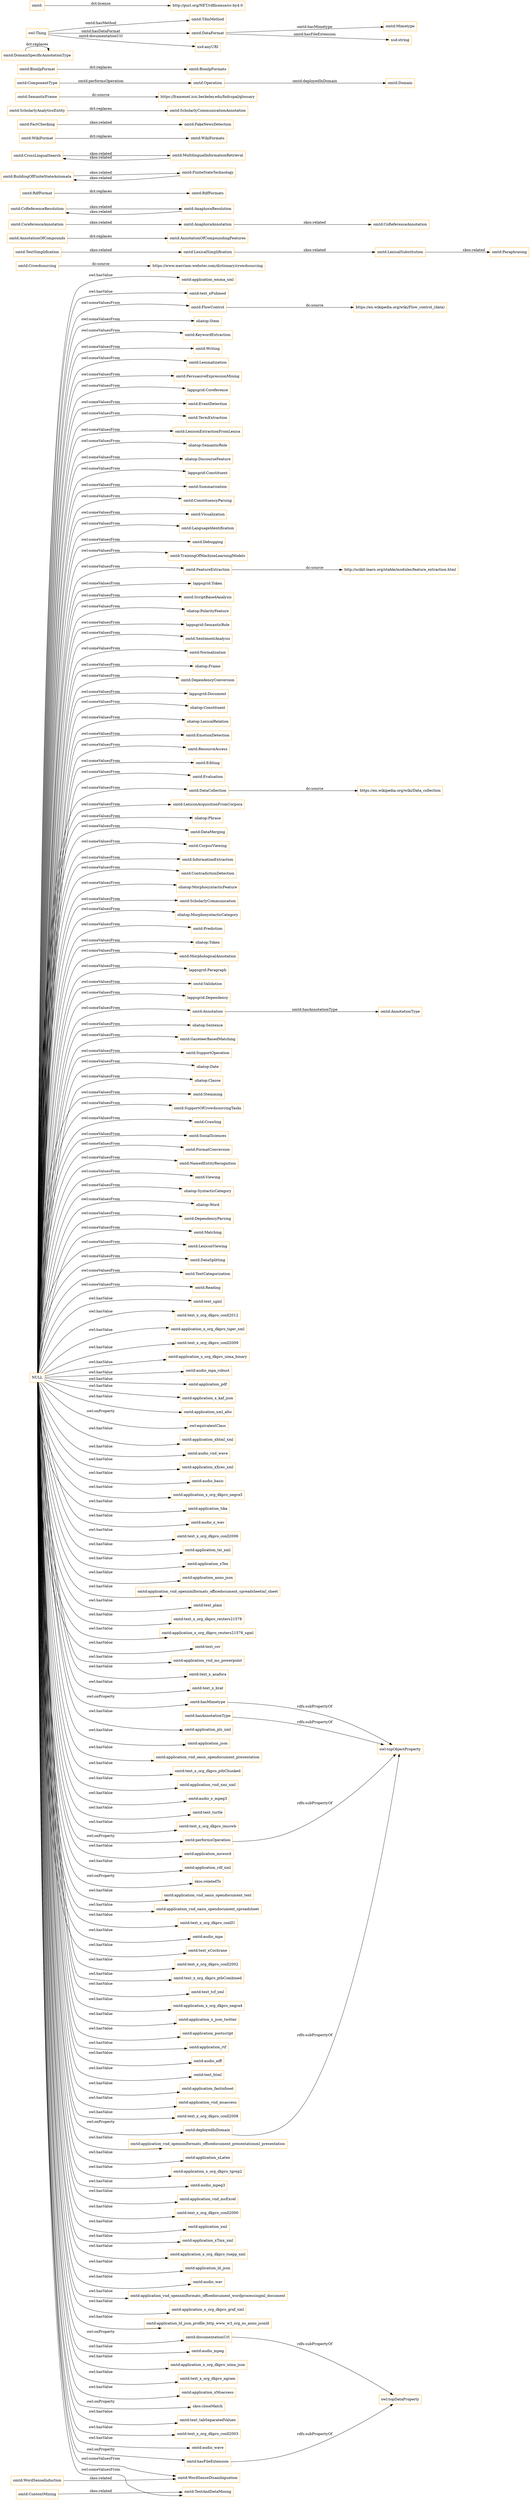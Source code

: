 digraph ar2dtool_diagram { 
rankdir=LR;
size="1501"
node [shape = rectangle, color="orange"]; "omtd:FlowControl" "oliatop:Stem" "omtd:KeywordExtraction" "omtd:Writing" "omtd:Lemmatization" "omtd:PersuasiveExpressionMining" "lappsgrid:Coreference" "omtd:ContentMining" "omtd:Crowdsourcing" "omtd:EventDetection" "omtd:TermExtraction" "omtd:LexiconExtractionFromLexica" "omtd:AnnotationType" "oliatop:SemanticRole" "oliatop:DiscourseFeature" "omtd:Paraphrasing" "omtd:AnnotationOfCompoundingFeatures" "lappsgrid:Constituent" "omtd:Summarization" "omtd:AnaphoraAnnotation" "omtd:ConstituencyParsing" "omtd:Visualization" "omtd:LanguageIdentification" "omtd:Debugging" "omtd:TrainingOfMachineLearningModels" "omtd:CoReferenceResolution" "omtd:FeatureExtraction" "lappsgrid:Token" "omtd:ScriptBasedAnalysis" "omtd:RdfFormats" "oliatop:PolarityFeature" "omtd:BuildingOfFiniteStateAutomata" "lappsgrid:SemanticRole" "omtd:SentimentAnalysis" "omtd:CrossLingualSearch" "omtd:Normalization" "oliatop:Frame" "omtd:LexicalSimplification" "omtd:DependencyConversion" "lappsgrid:Document" "omtd:WikiFormat" "oliatop:Constituent" "oliatop:LexicalRelation" "omtd:EmotionDetection" "omtd:TextSimplification" "omtd:RdfFormat" "omtd:ResourceAccess" "omtd:FakeNewsDetection" "omtd:Editing" "omtd:Evaluation" "omtd:ScholarlyAnalyticsEntity" "omtd:DataCollection" "omtd:LexiconAcquisitionFromCorpora" "oliatop:Phrase" "omtd:DataMerging" "omtd:CorpusViewing" "omtd:InformationExtraction" "omtd:SemanticFrame" "omtd:ContradictionDetection" "oliatop:MorphosyntacticFeature" "omtd:ScholarlyCommunication" "oliatop:MorphosyntacticCategory" "omtd:Prediction" "omtd:WordSenseInduction" "omtd:FiniteStateTechnology" "oliatop:Token" "omtd:Operation" "omtd:WikiFormats" "omtd:BionlpFormat" "omtd:FactChecking" "omtd:MultilingualInformationRetrieval" "omtd:MorphologicalAnnotation" "omtd:DomainSpecificAnnotationType" "lappsgrid:Paragraph" "omtd:Validation" "omtd:AnaphoraResolution" "omtd:ComponentType" "lappsgrid:Dependency" "omtd:Annotation" "oliatop:Sentence" "omtd:GazeteerBasedMatching" "omtd:SupportOperation" "oliatop:Date" "omtd:LexicalSubstitution" "oliatop:Clause" "omtd:WordSenseDisambiguation" "omtd:ScholarlyCommunicationAnnotation" "omtd:Stemming" "omtd:SupportOfCrowdsourcingTasks" "omtd:Crawling" "omtd:SocialSciences" "omtd:FormatConversion" "omtd:Domain" "omtd:NamedEntityRecognition" "omtd:Viewing" "oliatop:SyntacticCategory" "oliatop:Word" "omtd:TextAndDataMining" "omtd:DependencyParsing" "omtd:TdmMethod" "omtd:Mimetype" "omtd:Matching" "omtd:LexiconViewing" "omtd:DataSplitting" "omtd:TextCategorization" "omtd:CoreferenceAnnotation" "omtd:Reading" "omtd:AnnotationOfCompounds" "omtd:BionlpFormats" "omtd:DataFormat" ; /*classes style*/
	"omtd:FactChecking" -> "omtd:FakeNewsDetection" [ label = "skos:related" ];
	"NULL" -> "omtd:text_sgml" [ label = "owl:hasValue" ];
	"NULL" -> "omtd:Crawling" [ label = "owl:someValuesFrom" ];
	"NULL" -> "omtd:text_x_org_dkpro_conll2012" [ label = "owl:hasValue" ];
	"NULL" -> "omtd:application_x_org_dkpro_tiger_xml" [ label = "owl:hasValue" ];
	"NULL" -> "omtd:text_x_org_dkpro_conll2009" [ label = "owl:hasValue" ];
	"NULL" -> "omtd:application_x_org_dkpro_uima_binary" [ label = "owl:hasValue" ];
	"NULL" -> "omtd:audio_mpa_robust" [ label = "owl:hasValue" ];
	"NULL" -> "omtd:application_pdf" [ label = "owl:hasValue" ];
	"NULL" -> "omtd:application_x_kaf_json" [ label = "owl:hasValue" ];
	"NULL" -> "omtd:application_xml_alto" [ label = "owl:hasValue" ];
	"NULL" -> "omtd:FlowControl" [ label = "owl:someValuesFrom" ];
	"NULL" -> "owl:equivalentClass" [ label = "owl:onProperty" ];
	"NULL" -> "omtd:GazeteerBasedMatching" [ label = "owl:someValuesFrom" ];
	"NULL" -> "omtd:TermExtraction" [ label = "owl:someValuesFrom" ];
	"NULL" -> "omtd:ContradictionDetection" [ label = "owl:someValuesFrom" ];
	"NULL" -> "omtd:application_xhtml_xml" [ label = "owl:hasValue" ];
	"NULL" -> "omtd:Matching" [ label = "owl:someValuesFrom" ];
	"NULL" -> "omtd:TrainingOfMachineLearningModels" [ label = "owl:someValuesFrom" ];
	"NULL" -> "omtd:EmotionDetection" [ label = "owl:someValuesFrom" ];
	"NULL" -> "lappsgrid:SemanticRole" [ label = "owl:someValuesFrom" ];
	"NULL" -> "oliatop:MorphosyntacticCategory" [ label = "owl:someValuesFrom" ];
	"NULL" -> "omtd:audio_vnd_wave" [ label = "owl:hasValue" ];
	"NULL" -> "omtd:Normalization" [ label = "owl:someValuesFrom" ];
	"NULL" -> "omtd:DependencyParsing" [ label = "owl:someValuesFrom" ];
	"NULL" -> "omtd:KeywordExtraction" [ label = "owl:someValuesFrom" ];
	"NULL" -> "omtd:application_xXces_xml" [ label = "owl:hasValue" ];
	"NULL" -> "lappsgrid:Document" [ label = "owl:someValuesFrom" ];
	"NULL" -> "omtd:audio_basic" [ label = "owl:hasValue" ];
	"NULL" -> "omtd:LexiconExtractionFromLexica" [ label = "owl:someValuesFrom" ];
	"NULL" -> "omtd:application_x_org_dkpro_negra3" [ label = "owl:hasValue" ];
	"NULL" -> "lappsgrid:Constituent" [ label = "owl:someValuesFrom" ];
	"NULL" -> "omtd:application_tika" [ label = "owl:hasValue" ];
	"NULL" -> "omtd:audio_x_wav" [ label = "owl:hasValue" ];
	"NULL" -> "omtd:text_x_org_dkpro_conll2006" [ label = "owl:hasValue" ];
	"NULL" -> "omtd:application_tei_xml" [ label = "owl:hasValue" ];
	"NULL" -> "oliatop:PolarityFeature" [ label = "owl:someValuesFrom" ];
	"NULL" -> "omtd:application_xTex" [ label = "owl:hasValue" ];
	"NULL" -> "omtd:application_anno_json" [ label = "owl:hasValue" ];
	"NULL" -> "oliatop:Stem" [ label = "owl:someValuesFrom" ];
	"NULL" -> "omtd:application_vnd_openxmlformats_officedocument_spreadsheetml_sheet" [ label = "owl:hasValue" ];
	"NULL" -> "omtd:text_plain" [ label = "owl:hasValue" ];
	"NULL" -> "omtd:text_x_org_dkpro_reuters21578" [ label = "owl:hasValue" ];
	"NULL" -> "omtd:application_x_org_dkpro_reuters21578_sgml" [ label = "owl:hasValue" ];
	"NULL" -> "omtd:NamedEntityRecognition" [ label = "owl:someValuesFrom" ];
	"NULL" -> "omtd:WordSenseDisambiguation" [ label = "owl:someValuesFrom" ];
	"NULL" -> "omtd:text_csv" [ label = "owl:hasValue" ];
	"NULL" -> "oliatop:Clause" [ label = "owl:someValuesFrom" ];
	"NULL" -> "omtd:application_vnd_ms_powerpoint" [ label = "owl:hasValue" ];
	"NULL" -> "omtd:text_x_anafora" [ label = "owl:hasValue" ];
	"NULL" -> "omtd:text_x_brat" [ label = "owl:hasValue" ];
	"NULL" -> "oliatop:MorphosyntacticFeature" [ label = "owl:someValuesFrom" ];
	"NULL" -> "omtd:performsOperation" [ label = "owl:onProperty" ];
	"NULL" -> "omtd:MorphologicalAnnotation" [ label = "owl:someValuesFrom" ];
	"NULL" -> "omtd:hasFileExtension" [ label = "owl:onProperty" ];
	"NULL" -> "omtd:application_pls_xml" [ label = "owl:hasValue" ];
	"NULL" -> "oliatop:SemanticRole" [ label = "owl:someValuesFrom" ];
	"NULL" -> "omtd:application_json" [ label = "owl:hasValue" ];
	"NULL" -> "omtd:application_vnd_oasis_opendocument_presentation" [ label = "owl:hasValue" ];
	"NULL" -> "omtd:Annotation" [ label = "owl:someValuesFrom" ];
	"NULL" -> "omtd:text_x_org_dkpro_ptbChunked" [ label = "owl:hasValue" ];
	"NULL" -> "omtd:application_vnd_xmi_xml" [ label = "owl:hasValue" ];
	"NULL" -> "omtd:InformationExtraction" [ label = "owl:someValuesFrom" ];
	"NULL" -> "oliatop:LexicalRelation" [ label = "owl:someValuesFrom" ];
	"NULL" -> "omtd:audio_x_mpeg3" [ label = "owl:hasValue" ];
	"NULL" -> "omtd:text_turtle" [ label = "owl:hasValue" ];
	"NULL" -> "omtd:text_x_org_dkpro_imscwb" [ label = "owl:hasValue" ];
	"NULL" -> "omtd:Debugging" [ label = "owl:someValuesFrom" ];
	"NULL" -> "oliatop:Token" [ label = "owl:someValuesFrom" ];
	"NULL" -> "oliatop:Constituent" [ label = "owl:someValuesFrom" ];
	"NULL" -> "omtd:Lemmatization" [ label = "owl:someValuesFrom" ];
	"NULL" -> "omtd:FeatureExtraction" [ label = "owl:someValuesFrom" ];
	"NULL" -> "omtd:Summarization" [ label = "owl:someValuesFrom" ];
	"NULL" -> "omtd:deployedInDomain" [ label = "owl:onProperty" ];
	"NULL" -> "omtd:ResourceAccess" [ label = "owl:someValuesFrom" ];
	"NULL" -> "oliatop:Frame" [ label = "owl:someValuesFrom" ];
	"NULL" -> "omtd:Viewing" [ label = "owl:someValuesFrom" ];
	"NULL" -> "omtd:application_msword" [ label = "owl:hasValue" ];
	"NULL" -> "omtd:application_rdf_xml" [ label = "owl:hasValue" ];
	"NULL" -> "skos:relatedTo" [ label = "owl:onProperty" ];
	"NULL" -> "omtd:LanguageIdentification" [ label = "owl:someValuesFrom" ];
	"NULL" -> "omtd:Stemming" [ label = "owl:someValuesFrom" ];
	"NULL" -> "oliatop:SyntacticCategory" [ label = "owl:someValuesFrom" ];
	"NULL" -> "omtd:Prediction" [ label = "owl:someValuesFrom" ];
	"NULL" -> "omtd:application_vnd_oasis_opendocument_text" [ label = "owl:hasValue" ];
	"NULL" -> "omtd:application_vnd_oasis_opendocument_spreadsheet" [ label = "owl:hasValue" ];
	"NULL" -> "omtd:text_x_org_dkpro_conllU" [ label = "owl:hasValue" ];
	"NULL" -> "omtd:Visualization" [ label = "owl:someValuesFrom" ];
	"NULL" -> "omtd:audio_mpa" [ label = "owl:hasValue" ];
	"NULL" -> "omtd:text_xCochrane" [ label = "owl:hasValue" ];
	"NULL" -> "omtd:DependencyConversion" [ label = "owl:someValuesFrom" ];
	"NULL" -> "omtd:text_x_org_dkpro_conll2002" [ label = "owl:hasValue" ];
	"NULL" -> "omtd:text_x_org_dkpro_ptbCombined" [ label = "owl:hasValue" ];
	"NULL" -> "oliatop:DiscourseFeature" [ label = "owl:someValuesFrom" ];
	"NULL" -> "omtd:text_tcf_xml" [ label = "owl:hasValue" ];
	"NULL" -> "omtd:application_x_org_dkpro_negra4" [ label = "owl:hasValue" ];
	"NULL" -> "omtd:SupportOfCrowdsourcingTasks" [ label = "owl:someValuesFrom" ];
	"NULL" -> "omtd:application_x_json_twitter" [ label = "owl:hasValue" ];
	"NULL" -> "omtd:Reading" [ label = "owl:someValuesFrom" ];
	"NULL" -> "omtd:application_postscript" [ label = "owl:hasValue" ];
	"NULL" -> "omtd:LexiconAcquisitionFromCorpora" [ label = "owl:someValuesFrom" ];
	"NULL" -> "omtd:application_rtf" [ label = "owl:hasValue" ];
	"NULL" -> "omtd:audio_aiff" [ label = "owl:hasValue" ];
	"NULL" -> "omtd:DataSplitting" [ label = "owl:someValuesFrom" ];
	"NULL" -> "omtd:Editing" [ label = "owl:someValuesFrom" ];
	"NULL" -> "omtd:text_html" [ label = "owl:hasValue" ];
	"NULL" -> "omtd:application_fastinfoset" [ label = "owl:hasValue" ];
	"NULL" -> "omtd:application_vnd_msaccess" [ label = "owl:hasValue" ];
	"NULL" -> "omtd:text_x_org_dkpro_conll2008" [ label = "owl:hasValue" ];
	"NULL" -> "omtd:hasMimetype" [ label = "owl:onProperty" ];
	"NULL" -> "omtd:application_vnd_openxmlformats_officedocument_presentationml_presentation" [ label = "owl:hasValue" ];
	"NULL" -> "omtd:application_xLatex" [ label = "owl:hasValue" ];
	"NULL" -> "omtd:DataCollection" [ label = "owl:someValuesFrom" ];
	"NULL" -> "oliatop:Sentence" [ label = "owl:someValuesFrom" ];
	"NULL" -> "omtd:Writing" [ label = "owl:someValuesFrom" ];
	"NULL" -> "omtd:application_x_org_dkpro_tgrep2" [ label = "owl:hasValue" ];
	"NULL" -> "omtd:audio_mpeg3" [ label = "owl:hasValue" ];
	"NULL" -> "omtd:ScholarlyCommunication" [ label = "owl:someValuesFrom" ];
	"NULL" -> "omtd:application_vnd_msExcel" [ label = "owl:hasValue" ];
	"NULL" -> "omtd:SupportOperation" [ label = "owl:someValuesFrom" ];
	"NULL" -> "omtd:text_x_org_dkpro_conll2000" [ label = "owl:hasValue" ];
	"NULL" -> "omtd:application_xml" [ label = "owl:hasValue" ];
	"NULL" -> "omtd:application_xTmx_xml" [ label = "owl:hasValue" ];
	"NULL" -> "oliatop:Date" [ label = "owl:someValuesFrom" ];
	"NULL" -> "omtd:application_x_org_dkpro_tuepp_xml" [ label = "owl:hasValue" ];
	"NULL" -> "omtd:SentimentAnalysis" [ label = "owl:someValuesFrom" ];
	"NULL" -> "omtd:application_ld_json" [ label = "owl:hasValue" ];
	"NULL" -> "omtd:ScriptBasedAnalysis" [ label = "owl:someValuesFrom" ];
	"NULL" -> "omtd:Evaluation" [ label = "owl:someValuesFrom" ];
	"NULL" -> "omtd:CorpusViewing" [ label = "owl:someValuesFrom" ];
	"NULL" -> "omtd:Validation" [ label = "owl:someValuesFrom" ];
	"NULL" -> "omtd:audio_wav" [ label = "owl:hasValue" ];
	"NULL" -> "omtd:application_vnd_openxmlformats_officedocument_wordprocessingml_document" [ label = "owl:hasValue" ];
	"NULL" -> "omtd:LexiconViewing" [ label = "owl:someValuesFrom" ];
	"NULL" -> "omtd:application_x_org_dkpro_graf_xml" [ label = "owl:hasValue" ];
	"NULL" -> "omtd:TextCategorization" [ label = "owl:someValuesFrom" ];
	"NULL" -> "omtd:application_ld_json_profile_http_www_w3_org_ns_anno_jsonld" [ label = "owl:hasValue" ];
	"NULL" -> "lappsgrid:Token" [ label = "owl:someValuesFrom" ];
	"NULL" -> "omtd:documentationUrl" [ label = "owl:onProperty" ];
	"NULL" -> "oliatop:Word" [ label = "owl:someValuesFrom" ];
	"NULL" -> "oliatop:Phrase" [ label = "owl:someValuesFrom" ];
	"NULL" -> "omtd:audio_mpeg" [ label = "owl:hasValue" ];
	"NULL" -> "omtd:PersuasiveExpressionMining" [ label = "owl:someValuesFrom" ];
	"NULL" -> "omtd:application_x_org_dkpro_uima_json" [ label = "owl:hasValue" ];
	"NULL" -> "lappsgrid:Dependency" [ label = "owl:someValuesFrom" ];
	"NULL" -> "omtd:text_x_org_dkpro_ngram" [ label = "owl:hasValue" ];
	"NULL" -> "omtd:application_xMsaccess" [ label = "owl:hasValue" ];
	"NULL" -> "skos:closeMatch" [ label = "owl:onProperty" ];
	"NULL" -> "omtd:text_tabSeparatedValues" [ label = "owl:hasValue" ];
	"NULL" -> "lappsgrid:Coreference" [ label = "owl:someValuesFrom" ];
	"NULL" -> "omtd:EventDetection" [ label = "owl:someValuesFrom" ];
	"NULL" -> "omtd:SocialSciences" [ label = "owl:someValuesFrom" ];
	"NULL" -> "omtd:DataMerging" [ label = "owl:someValuesFrom" ];
	"NULL" -> "omtd:TextAndDataMining" [ label = "owl:someValuesFrom" ];
	"NULL" -> "lappsgrid:Paragraph" [ label = "owl:someValuesFrom" ];
	"NULL" -> "omtd:text_x_org_dkpro_conll2003" [ label = "owl:hasValue" ];
	"NULL" -> "omtd:audio_wave" [ label = "owl:hasValue" ];
	"NULL" -> "omtd:application_emma_xml" [ label = "owl:hasValue" ];
	"NULL" -> "omtd:text_xPubmed" [ label = "owl:hasValue" ];
	"NULL" -> "omtd:ConstituencyParsing" [ label = "owl:someValuesFrom" ];
	"NULL" -> "omtd:FormatConversion" [ label = "owl:someValuesFrom" ];
	"omtd:CoReferenceResolution" -> "omtd:AnaphoraResolution" [ label = "skos:related" ];
	"omtd:documentationUrl" -> "owl:topDataProperty" [ label = "rdfs:subPropertyOf" ];
	"omtd:hasAnnotationType" -> "owl:topObjectProperty" [ label = "rdfs:subPropertyOf" ];
	"omtd:hasMimetype" -> "owl:topObjectProperty" [ label = "rdfs:subPropertyOf" ];
	"omtd:FeatureExtraction" -> "http://scikit-learn.org/stable/modules/feature_extraction.html" [ label = "dc:source" ];
	"omtd:ScholarlyAnalyticsEntity" -> "omtd:ScholarlyCommunicationAnnotation" [ label = "dct:replaces" ];
	"omtd:FlowControl" -> "https://en.wikipedia.org/wiki/Flow_control_(data)" [ label = "dc:source" ];
	"omtd:CoreferenceAnnotation" -> "omtd:AnaphoraAnnotation" [ label = "skos:related" ];
	"omtd:FiniteStateTechnology" -> "omtd:BuildingOfFiniteStateAutomata" [ label = "skos:related" ];
	"omtd:MultilingualInformationRetrieval" -> "omtd:CrossLingualSearch" [ label = "skos:related" ];
	"omtd:DomainSpecificAnnotationType" -> "omtd:DomainSpecificAnnotationType" [ label = "dct:replaces" ];
	"omtd:WordSenseInduction" -> "omtd:WordSenseDisambiguation" [ label = "skos:related" ];
	"omtd:TextSimplification" -> "omtd:LexicalSimplification" [ label = "skos:related" ];
	"omtd:LexicalSimplification" -> "omtd:LexicalSubstitution" [ label = "skos:related" ];
	"omtd:WikiFormat" -> "omtd:WikiFormats" [ label = "dct:replaces" ];
	"omtd:CrossLingualSearch" -> "omtd:MultilingualInformationRetrieval" [ label = "skos:related" ];
	"omtd:" -> "http://purl.org/NET/rdflicense/cc-by4.0" [ label = "dct:license" ];
	"omtd:performsOperation" -> "owl:topObjectProperty" [ label = "rdfs:subPropertyOf" ];
	"omtd:SemanticFrame" -> "https://framenet.icsi.berkeley.edu/fndrupal/glossary" [ label = "dc:source" ];
	"omtd:AnaphoraAnnotation" -> "omtd:CoReferenceAnnotation" [ label = "skos:related" ];
	"omtd:ContentMining" -> "omtd:TextAndDataMining" [ label = "skos:related" ];
	"omtd:AnaphoraResolution" -> "omtd:CoReferenceResolution" [ label = "skos:related" ];
	"omtd:DataCollection" -> "https://en.wikipedia.org/wiki/Data_collection" [ label = "dc:source" ];
	"omtd:RdfFormat" -> "omtd:RdfFormats" [ label = "dct:replaces" ];
	"omtd:Crowdsourcing" -> "https://www.merriam-webster.com/dictionary/crowdsourcing" [ label = "dc:source" ];
	"omtd:hasFileExtension" -> "owl:topDataProperty" [ label = "rdfs:subPropertyOf" ];
	"omtd:AnnotationOfCompounds" -> "omtd:AnnotationOfCompoundingFeatures" [ label = "dct:replaces" ];
	"omtd:BuildingOfFiniteStateAutomata" -> "omtd:FiniteStateTechnology" [ label = "skos:related" ];
	"omtd:deployedInDomain" -> "owl:topObjectProperty" [ label = "rdfs:subPropertyOf" ];
	"omtd:LexicalSubstitution" -> "omtd:Paraphrasing" [ label = "skos:related" ];
	"omtd:BionlpFormat" -> "omtd:BionlpFormats" [ label = "dct:replaces" ];
	"omtd:Operation" -> "omtd:Domain" [ label = "omtd:deployedInDomain" ];
	"owl:Thing" -> "omtd:DataFormat" [ label = "omtd:hasDataFormat" ];
	"owl:Thing" -> "omtd:TdmMethod" [ label = "omtd:hasMethod" ];
	"omtd:DataFormat" -> "omtd:Mimetype" [ label = "omtd:hasMimetype" ];
	"omtd:ComponentType" -> "omtd:Operation" [ label = "omtd:performsOperation" ];
	"omtd:DataFormat" -> "xsd:string" [ label = "omtd:hasFileExtension" ];
	"owl:Thing" -> "xsd:anyURI" [ label = "omtd:documentationUrl" ];
	"omtd:Annotation" -> "omtd:AnnotationType" [ label = "omtd:hasAnnotationType" ];

}
